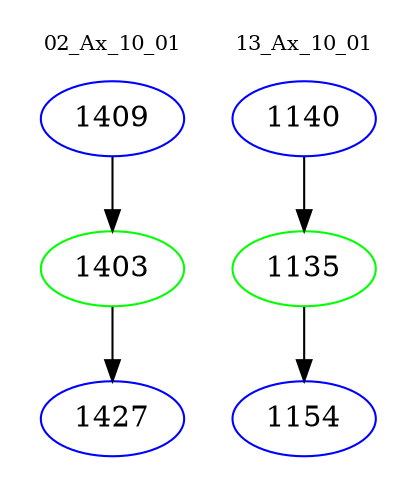 digraph{
subgraph cluster_0 {
color = white
label = "02_Ax_10_01";
fontsize=10;
T0_1409 [label="1409", color="blue"]
T0_1409 -> T0_1403 [color="black"]
T0_1403 [label="1403", color="green"]
T0_1403 -> T0_1427 [color="black"]
T0_1427 [label="1427", color="blue"]
}
subgraph cluster_1 {
color = white
label = "13_Ax_10_01";
fontsize=10;
T1_1140 [label="1140", color="blue"]
T1_1140 -> T1_1135 [color="black"]
T1_1135 [label="1135", color="green"]
T1_1135 -> T1_1154 [color="black"]
T1_1154 [label="1154", color="blue"]
}
}
